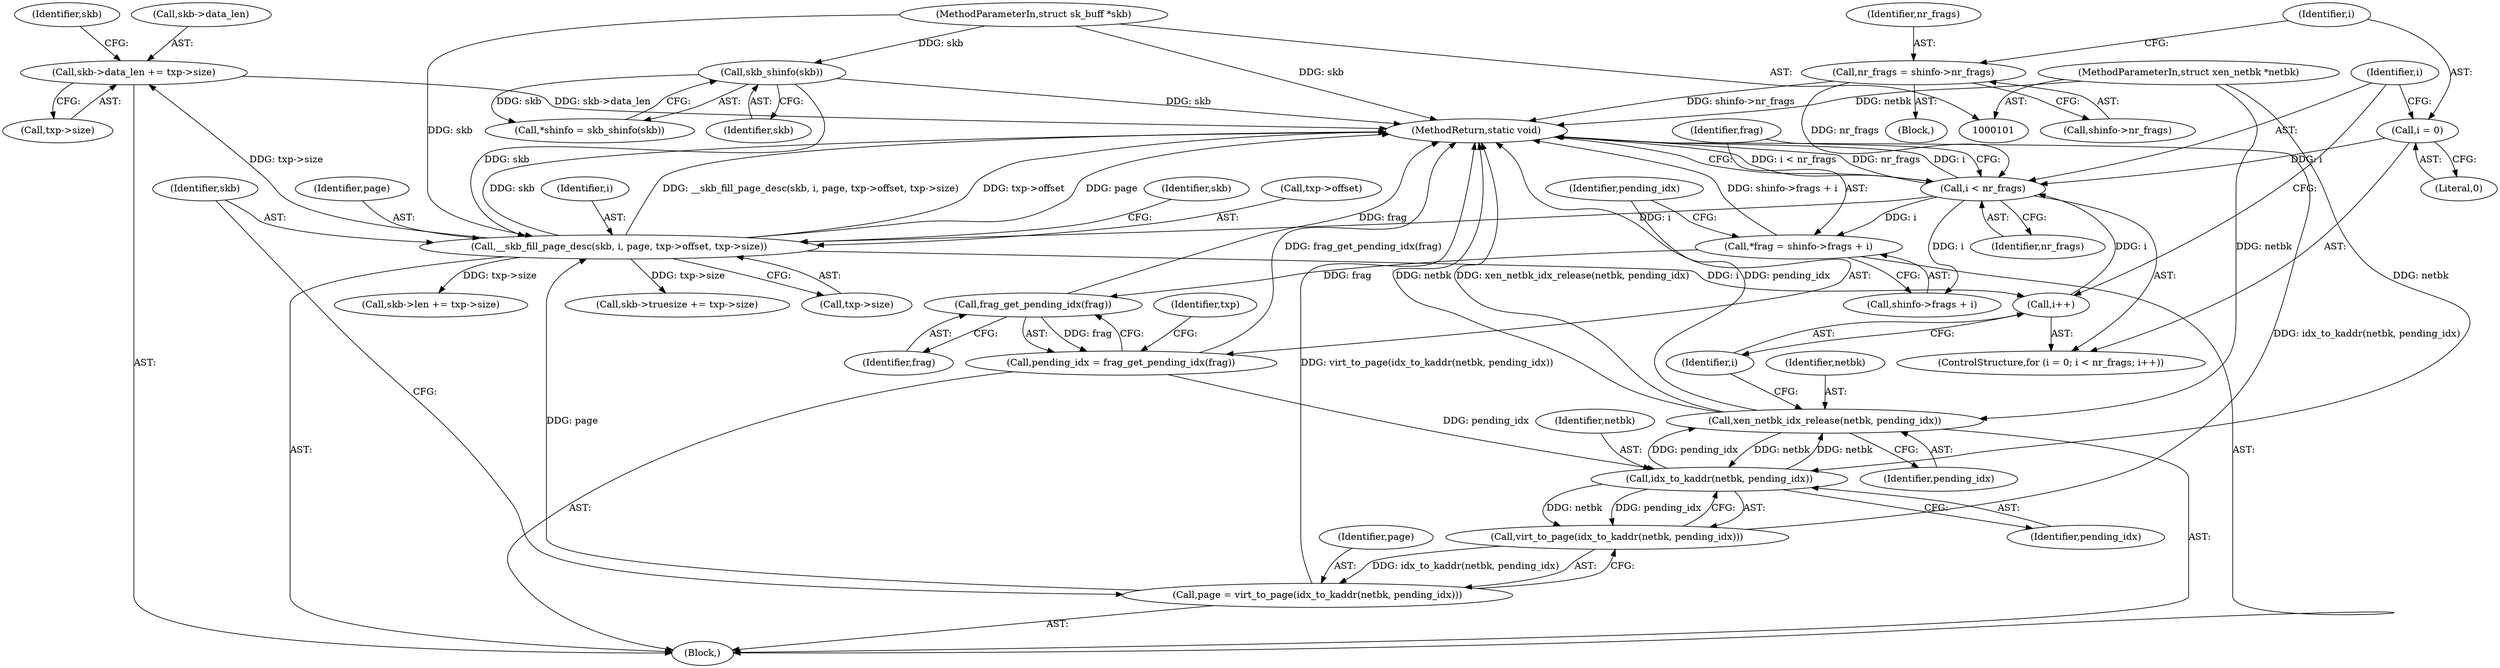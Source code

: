 digraph "1_linux_7d5145d8eb2b9791533ffe4dc003b129b9696c48@pointer" {
"1000175" [label="(Call,skb->data_len += txp->size)"];
"1000158" [label="(Call,__skb_fill_page_desc(skb, i, page, txp->offset, txp->size))"];
"1000108" [label="(Call,skb_shinfo(skb))"];
"1000103" [label="(MethodParameterIn,struct sk_buff *skb)"];
"1000121" [label="(Call,i < nr_frags)"];
"1000124" [label="(Call,i++)"];
"1000118" [label="(Call,i = 0)"];
"1000111" [label="(Call,nr_frags = shinfo->nr_frags)"];
"1000152" [label="(Call,page = virt_to_page(idx_to_kaddr(netbk, pending_idx)))"];
"1000154" [label="(Call,virt_to_page(idx_to_kaddr(netbk, pending_idx)))"];
"1000155" [label="(Call,idx_to_kaddr(netbk, pending_idx))"];
"1000195" [label="(Call,xen_netbk_idx_release(netbk, pending_idx))"];
"1000102" [label="(MethodParameterIn,struct xen_netbk *netbk)"];
"1000138" [label="(Call,pending_idx = frag_get_pending_idx(frag))"];
"1000140" [label="(Call,frag_get_pending_idx(frag))"];
"1000128" [label="(Call,*frag = shinfo->frags + i)"];
"1000168" [label="(Call,skb->len += txp->size)"];
"1000128" [label="(Call,*frag = shinfo->frags + i)"];
"1000154" [label="(Call,virt_to_page(idx_to_kaddr(netbk, pending_idx)))"];
"1000195" [label="(Call,xen_netbk_idx_release(netbk, pending_idx))"];
"1000138" [label="(Call,pending_idx = frag_get_pending_idx(frag))"];
"1000175" [label="(Call,skb->data_len += txp->size)"];
"1000112" [label="(Identifier,nr_frags)"];
"1000176" [label="(Call,skb->data_len)"];
"1000182" [label="(Call,skb->truesize += txp->size)"];
"1000117" [label="(ControlStructure,for (i = 0; i < nr_frags; i++))"];
"1000119" [label="(Identifier,i)"];
"1000109" [label="(Identifier,skb)"];
"1000196" [label="(Identifier,netbk)"];
"1000155" [label="(Call,idx_to_kaddr(netbk, pending_idx))"];
"1000122" [label="(Identifier,i)"];
"1000179" [label="(Call,txp->size)"];
"1000113" [label="(Call,shinfo->nr_frags)"];
"1000120" [label="(Literal,0)"];
"1000139" [label="(Identifier,pending_idx)"];
"1000170" [label="(Identifier,skb)"];
"1000108" [label="(Call,skb_shinfo(skb))"];
"1000152" [label="(Call,page = virt_to_page(idx_to_kaddr(netbk, pending_idx)))"];
"1000159" [label="(Identifier,skb)"];
"1000140" [label="(Call,frag_get_pending_idx(frag))"];
"1000162" [label="(Call,txp->offset)"];
"1000161" [label="(Identifier,page)"];
"1000125" [label="(Identifier,i)"];
"1000104" [label="(Block,)"];
"1000153" [label="(Identifier,page)"];
"1000143" [label="(Identifier,txp)"];
"1000160" [label="(Identifier,i)"];
"1000118" [label="(Call,i = 0)"];
"1000165" [label="(Call,txp->size)"];
"1000141" [label="(Identifier,frag)"];
"1000198" [label="(MethodReturn,static void)"];
"1000121" [label="(Call,i < nr_frags)"];
"1000156" [label="(Identifier,netbk)"];
"1000106" [label="(Call,*shinfo = skb_shinfo(skb))"];
"1000158" [label="(Call,__skb_fill_page_desc(skb, i, page, txp->offset, txp->size))"];
"1000184" [label="(Identifier,skb)"];
"1000123" [label="(Identifier,nr_frags)"];
"1000103" [label="(MethodParameterIn,struct sk_buff *skb)"];
"1000130" [label="(Call,shinfo->frags + i)"];
"1000124" [label="(Call,i++)"];
"1000126" [label="(Block,)"];
"1000129" [label="(Identifier,frag)"];
"1000157" [label="(Identifier,pending_idx)"];
"1000102" [label="(MethodParameterIn,struct xen_netbk *netbk)"];
"1000111" [label="(Call,nr_frags = shinfo->nr_frags)"];
"1000197" [label="(Identifier,pending_idx)"];
"1000175" -> "1000126"  [label="AST: "];
"1000175" -> "1000179"  [label="CFG: "];
"1000176" -> "1000175"  [label="AST: "];
"1000179" -> "1000175"  [label="AST: "];
"1000184" -> "1000175"  [label="CFG: "];
"1000175" -> "1000198"  [label="DDG: skb->data_len"];
"1000158" -> "1000175"  [label="DDG: txp->size"];
"1000158" -> "1000126"  [label="AST: "];
"1000158" -> "1000165"  [label="CFG: "];
"1000159" -> "1000158"  [label="AST: "];
"1000160" -> "1000158"  [label="AST: "];
"1000161" -> "1000158"  [label="AST: "];
"1000162" -> "1000158"  [label="AST: "];
"1000165" -> "1000158"  [label="AST: "];
"1000170" -> "1000158"  [label="CFG: "];
"1000158" -> "1000198"  [label="DDG: skb"];
"1000158" -> "1000198"  [label="DDG: __skb_fill_page_desc(skb, i, page, txp->offset, txp->size)"];
"1000158" -> "1000198"  [label="DDG: txp->offset"];
"1000158" -> "1000198"  [label="DDG: page"];
"1000158" -> "1000124"  [label="DDG: i"];
"1000108" -> "1000158"  [label="DDG: skb"];
"1000103" -> "1000158"  [label="DDG: skb"];
"1000121" -> "1000158"  [label="DDG: i"];
"1000152" -> "1000158"  [label="DDG: page"];
"1000158" -> "1000168"  [label="DDG: txp->size"];
"1000158" -> "1000182"  [label="DDG: txp->size"];
"1000108" -> "1000106"  [label="AST: "];
"1000108" -> "1000109"  [label="CFG: "];
"1000109" -> "1000108"  [label="AST: "];
"1000106" -> "1000108"  [label="CFG: "];
"1000108" -> "1000198"  [label="DDG: skb"];
"1000108" -> "1000106"  [label="DDG: skb"];
"1000103" -> "1000108"  [label="DDG: skb"];
"1000103" -> "1000101"  [label="AST: "];
"1000103" -> "1000198"  [label="DDG: skb"];
"1000121" -> "1000117"  [label="AST: "];
"1000121" -> "1000123"  [label="CFG: "];
"1000122" -> "1000121"  [label="AST: "];
"1000123" -> "1000121"  [label="AST: "];
"1000129" -> "1000121"  [label="CFG: "];
"1000198" -> "1000121"  [label="CFG: "];
"1000121" -> "1000198"  [label="DDG: i < nr_frags"];
"1000121" -> "1000198"  [label="DDG: nr_frags"];
"1000121" -> "1000198"  [label="DDG: i"];
"1000124" -> "1000121"  [label="DDG: i"];
"1000118" -> "1000121"  [label="DDG: i"];
"1000111" -> "1000121"  [label="DDG: nr_frags"];
"1000121" -> "1000128"  [label="DDG: i"];
"1000121" -> "1000130"  [label="DDG: i"];
"1000124" -> "1000117"  [label="AST: "];
"1000124" -> "1000125"  [label="CFG: "];
"1000125" -> "1000124"  [label="AST: "];
"1000122" -> "1000124"  [label="CFG: "];
"1000118" -> "1000117"  [label="AST: "];
"1000118" -> "1000120"  [label="CFG: "];
"1000119" -> "1000118"  [label="AST: "];
"1000120" -> "1000118"  [label="AST: "];
"1000122" -> "1000118"  [label="CFG: "];
"1000111" -> "1000104"  [label="AST: "];
"1000111" -> "1000113"  [label="CFG: "];
"1000112" -> "1000111"  [label="AST: "];
"1000113" -> "1000111"  [label="AST: "];
"1000119" -> "1000111"  [label="CFG: "];
"1000111" -> "1000198"  [label="DDG: shinfo->nr_frags"];
"1000152" -> "1000126"  [label="AST: "];
"1000152" -> "1000154"  [label="CFG: "];
"1000153" -> "1000152"  [label="AST: "];
"1000154" -> "1000152"  [label="AST: "];
"1000159" -> "1000152"  [label="CFG: "];
"1000152" -> "1000198"  [label="DDG: virt_to_page(idx_to_kaddr(netbk, pending_idx))"];
"1000154" -> "1000152"  [label="DDG: idx_to_kaddr(netbk, pending_idx)"];
"1000154" -> "1000155"  [label="CFG: "];
"1000155" -> "1000154"  [label="AST: "];
"1000154" -> "1000198"  [label="DDG: idx_to_kaddr(netbk, pending_idx)"];
"1000155" -> "1000154"  [label="DDG: netbk"];
"1000155" -> "1000154"  [label="DDG: pending_idx"];
"1000155" -> "1000157"  [label="CFG: "];
"1000156" -> "1000155"  [label="AST: "];
"1000157" -> "1000155"  [label="AST: "];
"1000195" -> "1000155"  [label="DDG: netbk"];
"1000102" -> "1000155"  [label="DDG: netbk"];
"1000138" -> "1000155"  [label="DDG: pending_idx"];
"1000155" -> "1000195"  [label="DDG: netbk"];
"1000155" -> "1000195"  [label="DDG: pending_idx"];
"1000195" -> "1000126"  [label="AST: "];
"1000195" -> "1000197"  [label="CFG: "];
"1000196" -> "1000195"  [label="AST: "];
"1000197" -> "1000195"  [label="AST: "];
"1000125" -> "1000195"  [label="CFG: "];
"1000195" -> "1000198"  [label="DDG: pending_idx"];
"1000195" -> "1000198"  [label="DDG: xen_netbk_idx_release(netbk, pending_idx)"];
"1000195" -> "1000198"  [label="DDG: netbk"];
"1000102" -> "1000195"  [label="DDG: netbk"];
"1000102" -> "1000101"  [label="AST: "];
"1000102" -> "1000198"  [label="DDG: netbk"];
"1000138" -> "1000126"  [label="AST: "];
"1000138" -> "1000140"  [label="CFG: "];
"1000139" -> "1000138"  [label="AST: "];
"1000140" -> "1000138"  [label="AST: "];
"1000143" -> "1000138"  [label="CFG: "];
"1000138" -> "1000198"  [label="DDG: frag_get_pending_idx(frag)"];
"1000140" -> "1000138"  [label="DDG: frag"];
"1000140" -> "1000141"  [label="CFG: "];
"1000141" -> "1000140"  [label="AST: "];
"1000140" -> "1000198"  [label="DDG: frag"];
"1000128" -> "1000140"  [label="DDG: frag"];
"1000128" -> "1000126"  [label="AST: "];
"1000128" -> "1000130"  [label="CFG: "];
"1000129" -> "1000128"  [label="AST: "];
"1000130" -> "1000128"  [label="AST: "];
"1000139" -> "1000128"  [label="CFG: "];
"1000128" -> "1000198"  [label="DDG: shinfo->frags + i"];
}
